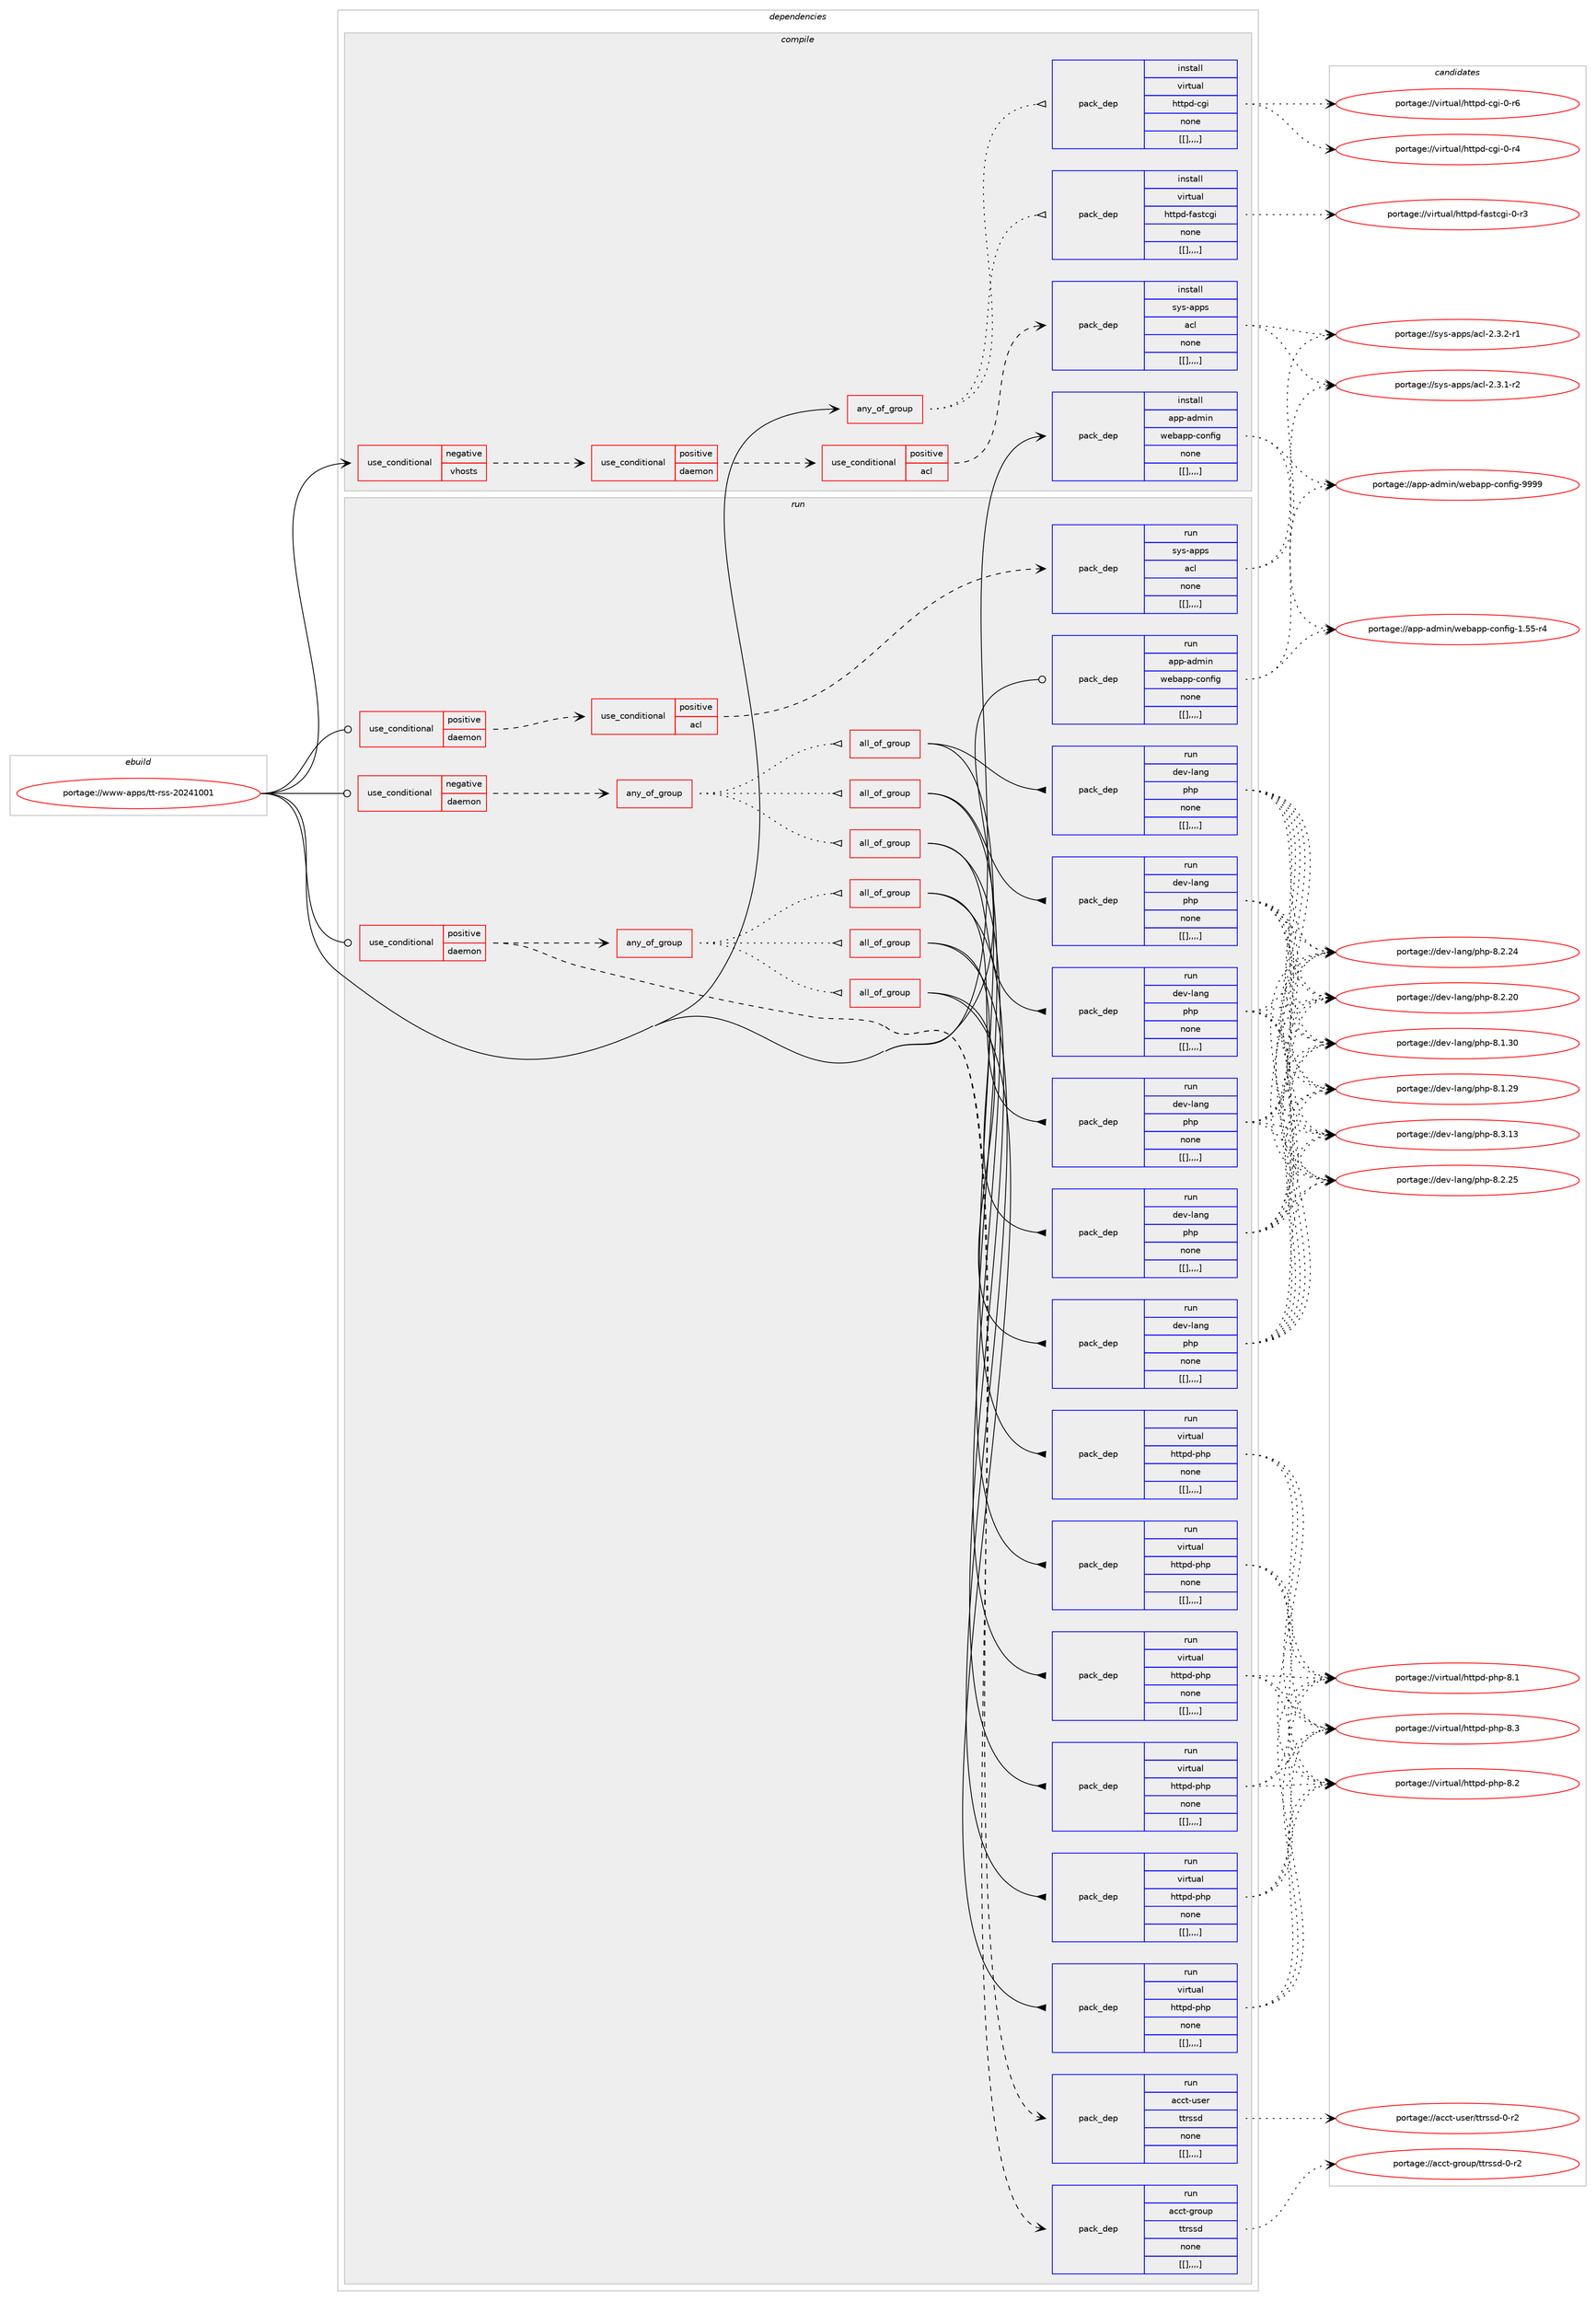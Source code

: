 digraph prolog {

# *************
# Graph options
# *************

newrank=true;
concentrate=true;
compound=true;
graph [rankdir=LR,fontname=Helvetica,fontsize=10,ranksep=1.5];#, ranksep=2.5, nodesep=0.2];
edge  [arrowhead=vee];
node  [fontname=Helvetica,fontsize=10];

# **********
# The ebuild
# **********

subgraph cluster_leftcol {
color=gray;
label=<<i>ebuild</i>>;
id [label="portage://www-apps/tt-rss-20241001", color=red, width=4, href="../www-apps/tt-rss-20241001.svg"];
}

# ****************
# The dependencies
# ****************

subgraph cluster_midcol {
color=gray;
label=<<i>dependencies</i>>;
subgraph cluster_compile {
fillcolor="#eeeeee";
style=filled;
label=<<i>compile</i>>;
subgraph any3358 {
dependency471921 [label=<<TABLE BORDER="0" CELLBORDER="1" CELLSPACING="0" CELLPADDING="4"><TR><TD CELLPADDING="10">any_of_group</TD></TR></TABLE>>, shape=none, color=red];subgraph pack342024 {
dependency471922 [label=<<TABLE BORDER="0" CELLBORDER="1" CELLSPACING="0" CELLPADDING="4" WIDTH="220"><TR><TD ROWSPAN="6" CELLPADDING="30">pack_dep</TD></TR><TR><TD WIDTH="110">install</TD></TR><TR><TD>virtual</TD></TR><TR><TD>httpd-cgi</TD></TR><TR><TD>none</TD></TR><TR><TD>[[],,,,]</TD></TR></TABLE>>, shape=none, color=blue];
}
dependency471921:e -> dependency471922:w [weight=20,style="dotted",arrowhead="oinv"];
subgraph pack342037 {
dependency471942 [label=<<TABLE BORDER="0" CELLBORDER="1" CELLSPACING="0" CELLPADDING="4" WIDTH="220"><TR><TD ROWSPAN="6" CELLPADDING="30">pack_dep</TD></TR><TR><TD WIDTH="110">install</TD></TR><TR><TD>virtual</TD></TR><TR><TD>httpd-fastcgi</TD></TR><TR><TD>none</TD></TR><TR><TD>[[],,,,]</TD></TR></TABLE>>, shape=none, color=blue];
}
dependency471921:e -> dependency471942:w [weight=20,style="dotted",arrowhead="oinv"];
}
id:e -> dependency471921:w [weight=20,style="solid",arrowhead="vee"];
subgraph cond126367 {
dependency472090 [label=<<TABLE BORDER="0" CELLBORDER="1" CELLSPACING="0" CELLPADDING="4"><TR><TD ROWSPAN="3" CELLPADDING="10">use_conditional</TD></TR><TR><TD>negative</TD></TR><TR><TD>vhosts</TD></TR></TABLE>>, shape=none, color=red];
subgraph cond126373 {
dependency472094 [label=<<TABLE BORDER="0" CELLBORDER="1" CELLSPACING="0" CELLPADDING="4"><TR><TD ROWSPAN="3" CELLPADDING="10">use_conditional</TD></TR><TR><TD>positive</TD></TR><TR><TD>daemon</TD></TR></TABLE>>, shape=none, color=red];
subgraph cond126405 {
dependency472226 [label=<<TABLE BORDER="0" CELLBORDER="1" CELLSPACING="0" CELLPADDING="4"><TR><TD ROWSPAN="3" CELLPADDING="10">use_conditional</TD></TR><TR><TD>positive</TD></TR><TR><TD>acl</TD></TR></TABLE>>, shape=none, color=red];
subgraph pack342249 {
dependency472228 [label=<<TABLE BORDER="0" CELLBORDER="1" CELLSPACING="0" CELLPADDING="4" WIDTH="220"><TR><TD ROWSPAN="6" CELLPADDING="30">pack_dep</TD></TR><TR><TD WIDTH="110">install</TD></TR><TR><TD>sys-apps</TD></TR><TR><TD>acl</TD></TR><TR><TD>none</TD></TR><TR><TD>[[],,,,]</TD></TR></TABLE>>, shape=none, color=blue];
}
dependency472226:e -> dependency472228:w [weight=20,style="dashed",arrowhead="vee"];
}
dependency472094:e -> dependency472226:w [weight=20,style="dashed",arrowhead="vee"];
}
dependency472090:e -> dependency472094:w [weight=20,style="dashed",arrowhead="vee"];
}
id:e -> dependency472090:w [weight=20,style="solid",arrowhead="vee"];
subgraph pack342265 {
dependency472292 [label=<<TABLE BORDER="0" CELLBORDER="1" CELLSPACING="0" CELLPADDING="4" WIDTH="220"><TR><TD ROWSPAN="6" CELLPADDING="30">pack_dep</TD></TR><TR><TD WIDTH="110">install</TD></TR><TR><TD>app-admin</TD></TR><TR><TD>webapp-config</TD></TR><TR><TD>none</TD></TR><TR><TD>[[],,,,]</TD></TR></TABLE>>, shape=none, color=blue];
}
id:e -> dependency472292:w [weight=20,style="solid",arrowhead="vee"];
}
subgraph cluster_compileandrun {
fillcolor="#eeeeee";
style=filled;
label=<<i>compile and run</i>>;
}
subgraph cluster_run {
fillcolor="#eeeeee";
style=filled;
label=<<i>run</i>>;
subgraph cond126430 {
dependency472318 [label=<<TABLE BORDER="0" CELLBORDER="1" CELLSPACING="0" CELLPADDING="4"><TR><TD ROWSPAN="3" CELLPADDING="10">use_conditional</TD></TR><TR><TD>negative</TD></TR><TR><TD>daemon</TD></TR></TABLE>>, shape=none, color=red];
subgraph any3370 {
dependency472359 [label=<<TABLE BORDER="0" CELLBORDER="1" CELLSPACING="0" CELLPADDING="4"><TR><TD CELLPADDING="10">any_of_group</TD></TR></TABLE>>, shape=none, color=red];subgraph all225 {
dependency472486 [label=<<TABLE BORDER="0" CELLBORDER="1" CELLSPACING="0" CELLPADDING="4"><TR><TD CELLPADDING="10">all_of_group</TD></TR></TABLE>>, shape=none, color=red];subgraph pack342447 {
dependency472507 [label=<<TABLE BORDER="0" CELLBORDER="1" CELLSPACING="0" CELLPADDING="4" WIDTH="220"><TR><TD ROWSPAN="6" CELLPADDING="30">pack_dep</TD></TR><TR><TD WIDTH="110">run</TD></TR><TR><TD>virtual</TD></TR><TR><TD>httpd-php</TD></TR><TR><TD>none</TD></TR><TR><TD>[[],,,,]</TD></TR></TABLE>>, shape=none, color=blue];
}
dependency472486:e -> dependency472507:w [weight=20,style="solid",arrowhead="inv"];
subgraph pack342462 {
dependency472547 [label=<<TABLE BORDER="0" CELLBORDER="1" CELLSPACING="0" CELLPADDING="4" WIDTH="220"><TR><TD ROWSPAN="6" CELLPADDING="30">pack_dep</TD></TR><TR><TD WIDTH="110">run</TD></TR><TR><TD>dev-lang</TD></TR><TR><TD>php</TD></TR><TR><TD>none</TD></TR><TR><TD>[[],,,,]</TD></TR></TABLE>>, shape=none, color=blue];
}
dependency472486:e -> dependency472547:w [weight=20,style="solid",arrowhead="inv"];
}
dependency472359:e -> dependency472486:w [weight=20,style="dotted",arrowhead="oinv"];
subgraph all228 {
dependency472568 [label=<<TABLE BORDER="0" CELLBORDER="1" CELLSPACING="0" CELLPADDING="4"><TR><TD CELLPADDING="10">all_of_group</TD></TR></TABLE>>, shape=none, color=red];subgraph pack342516 {
dependency472606 [label=<<TABLE BORDER="0" CELLBORDER="1" CELLSPACING="0" CELLPADDING="4" WIDTH="220"><TR><TD ROWSPAN="6" CELLPADDING="30">pack_dep</TD></TR><TR><TD WIDTH="110">run</TD></TR><TR><TD>virtual</TD></TR><TR><TD>httpd-php</TD></TR><TR><TD>none</TD></TR><TR><TD>[[],,,,]</TD></TR></TABLE>>, shape=none, color=blue];
}
dependency472568:e -> dependency472606:w [weight=20,style="solid",arrowhead="inv"];
subgraph pack342534 {
dependency472664 [label=<<TABLE BORDER="0" CELLBORDER="1" CELLSPACING="0" CELLPADDING="4" WIDTH="220"><TR><TD ROWSPAN="6" CELLPADDING="30">pack_dep</TD></TR><TR><TD WIDTH="110">run</TD></TR><TR><TD>dev-lang</TD></TR><TR><TD>php</TD></TR><TR><TD>none</TD></TR><TR><TD>[[],,,,]</TD></TR></TABLE>>, shape=none, color=blue];
}
dependency472568:e -> dependency472664:w [weight=20,style="solid",arrowhead="inv"];
}
dependency472359:e -> dependency472568:w [weight=20,style="dotted",arrowhead="oinv"];
subgraph all229 {
dependency472714 [label=<<TABLE BORDER="0" CELLBORDER="1" CELLSPACING="0" CELLPADDING="4"><TR><TD CELLPADDING="10">all_of_group</TD></TR></TABLE>>, shape=none, color=red];subgraph pack342597 {
dependency472738 [label=<<TABLE BORDER="0" CELLBORDER="1" CELLSPACING="0" CELLPADDING="4" WIDTH="220"><TR><TD ROWSPAN="6" CELLPADDING="30">pack_dep</TD></TR><TR><TD WIDTH="110">run</TD></TR><TR><TD>virtual</TD></TR><TR><TD>httpd-php</TD></TR><TR><TD>none</TD></TR><TR><TD>[[],,,,]</TD></TR></TABLE>>, shape=none, color=blue];
}
dependency472714:e -> dependency472738:w [weight=20,style="solid",arrowhead="inv"];
subgraph pack342622 {
dependency472789 [label=<<TABLE BORDER="0" CELLBORDER="1" CELLSPACING="0" CELLPADDING="4" WIDTH="220"><TR><TD ROWSPAN="6" CELLPADDING="30">pack_dep</TD></TR><TR><TD WIDTH="110">run</TD></TR><TR><TD>dev-lang</TD></TR><TR><TD>php</TD></TR><TR><TD>none</TD></TR><TR><TD>[[],,,,]</TD></TR></TABLE>>, shape=none, color=blue];
}
dependency472714:e -> dependency472789:w [weight=20,style="solid",arrowhead="inv"];
}
dependency472359:e -> dependency472714:w [weight=20,style="dotted",arrowhead="oinv"];
}
dependency472318:e -> dependency472359:w [weight=20,style="dashed",arrowhead="vee"];
}
id:e -> dependency472318:w [weight=20,style="solid",arrowhead="odot"];
subgraph cond126561 {
dependency472815 [label=<<TABLE BORDER="0" CELLBORDER="1" CELLSPACING="0" CELLPADDING="4"><TR><TD ROWSPAN="3" CELLPADDING="10">use_conditional</TD></TR><TR><TD>positive</TD></TR><TR><TD>daemon</TD></TR></TABLE>>, shape=none, color=red];
subgraph cond126580 {
dependency472889 [label=<<TABLE BORDER="0" CELLBORDER="1" CELLSPACING="0" CELLPADDING="4"><TR><TD ROWSPAN="3" CELLPADDING="10">use_conditional</TD></TR><TR><TD>positive</TD></TR><TR><TD>acl</TD></TR></TABLE>>, shape=none, color=red];
subgraph pack342723 {
dependency472892 [label=<<TABLE BORDER="0" CELLBORDER="1" CELLSPACING="0" CELLPADDING="4" WIDTH="220"><TR><TD ROWSPAN="6" CELLPADDING="30">pack_dep</TD></TR><TR><TD WIDTH="110">run</TD></TR><TR><TD>sys-apps</TD></TR><TR><TD>acl</TD></TR><TR><TD>none</TD></TR><TR><TD>[[],,,,]</TD></TR></TABLE>>, shape=none, color=blue];
}
dependency472889:e -> dependency472892:w [weight=20,style="dashed",arrowhead="vee"];
}
dependency472815:e -> dependency472889:w [weight=20,style="dashed",arrowhead="vee"];
}
id:e -> dependency472815:w [weight=20,style="solid",arrowhead="odot"];
subgraph cond126597 {
dependency472949 [label=<<TABLE BORDER="0" CELLBORDER="1" CELLSPACING="0" CELLPADDING="4"><TR><TD ROWSPAN="3" CELLPADDING="10">use_conditional</TD></TR><TR><TD>positive</TD></TR><TR><TD>daemon</TD></TR></TABLE>>, shape=none, color=red];
subgraph pack342782 {
dependency472998 [label=<<TABLE BORDER="0" CELLBORDER="1" CELLSPACING="0" CELLPADDING="4" WIDTH="220"><TR><TD ROWSPAN="6" CELLPADDING="30">pack_dep</TD></TR><TR><TD WIDTH="110">run</TD></TR><TR><TD>acct-user</TD></TR><TR><TD>ttrssd</TD></TR><TR><TD>none</TD></TR><TR><TD>[[],,,,]</TD></TR></TABLE>>, shape=none, color=blue];
}
dependency472949:e -> dependency472998:w [weight=20,style="dashed",arrowhead="vee"];
subgraph pack342787 {
dependency473048 [label=<<TABLE BORDER="0" CELLBORDER="1" CELLSPACING="0" CELLPADDING="4" WIDTH="220"><TR><TD ROWSPAN="6" CELLPADDING="30">pack_dep</TD></TR><TR><TD WIDTH="110">run</TD></TR><TR><TD>acct-group</TD></TR><TR><TD>ttrssd</TD></TR><TR><TD>none</TD></TR><TR><TD>[[],,,,]</TD></TR></TABLE>>, shape=none, color=blue];
}
dependency472949:e -> dependency473048:w [weight=20,style="dashed",arrowhead="vee"];
subgraph any3381 {
dependency473073 [label=<<TABLE BORDER="0" CELLBORDER="1" CELLSPACING="0" CELLPADDING="4"><TR><TD CELLPADDING="10">any_of_group</TD></TR></TABLE>>, shape=none, color=red];subgraph all232 {
dependency473123 [label=<<TABLE BORDER="0" CELLBORDER="1" CELLSPACING="0" CELLPADDING="4"><TR><TD CELLPADDING="10">all_of_group</TD></TR></TABLE>>, shape=none, color=red];subgraph pack342875 {
dependency473125 [label=<<TABLE BORDER="0" CELLBORDER="1" CELLSPACING="0" CELLPADDING="4" WIDTH="220"><TR><TD ROWSPAN="6" CELLPADDING="30">pack_dep</TD></TR><TR><TD WIDTH="110">run</TD></TR><TR><TD>virtual</TD></TR><TR><TD>httpd-php</TD></TR><TR><TD>none</TD></TR><TR><TD>[[],,,,]</TD></TR></TABLE>>, shape=none, color=blue];
}
dependency473123:e -> dependency473125:w [weight=20,style="solid",arrowhead="inv"];
subgraph pack342909 {
dependency473173 [label=<<TABLE BORDER="0" CELLBORDER="1" CELLSPACING="0" CELLPADDING="4" WIDTH="220"><TR><TD ROWSPAN="6" CELLPADDING="30">pack_dep</TD></TR><TR><TD WIDTH="110">run</TD></TR><TR><TD>dev-lang</TD></TR><TR><TD>php</TD></TR><TR><TD>none</TD></TR><TR><TD>[[],,,,]</TD></TR></TABLE>>, shape=none, color=blue];
}
dependency473123:e -> dependency473173:w [weight=20,style="solid",arrowhead="inv"];
}
dependency473073:e -> dependency473123:w [weight=20,style="dotted",arrowhead="oinv"];
subgraph all233 {
dependency473200 [label=<<TABLE BORDER="0" CELLBORDER="1" CELLSPACING="0" CELLPADDING="4"><TR><TD CELLPADDING="10">all_of_group</TD></TR></TABLE>>, shape=none, color=red];subgraph pack342944 {
dependency473245 [label=<<TABLE BORDER="0" CELLBORDER="1" CELLSPACING="0" CELLPADDING="4" WIDTH="220"><TR><TD ROWSPAN="6" CELLPADDING="30">pack_dep</TD></TR><TR><TD WIDTH="110">run</TD></TR><TR><TD>virtual</TD></TR><TR><TD>httpd-php</TD></TR><TR><TD>none</TD></TR><TR><TD>[[],,,,]</TD></TR></TABLE>>, shape=none, color=blue];
}
dependency473200:e -> dependency473245:w [weight=20,style="solid",arrowhead="inv"];
subgraph pack343004 {
dependency473320 [label=<<TABLE BORDER="0" CELLBORDER="1" CELLSPACING="0" CELLPADDING="4" WIDTH="220"><TR><TD ROWSPAN="6" CELLPADDING="30">pack_dep</TD></TR><TR><TD WIDTH="110">run</TD></TR><TR><TD>dev-lang</TD></TR><TR><TD>php</TD></TR><TR><TD>none</TD></TR><TR><TD>[[],,,,]</TD></TR></TABLE>>, shape=none, color=blue];
}
dependency473200:e -> dependency473320:w [weight=20,style="solid",arrowhead="inv"];
}
dependency473073:e -> dependency473200:w [weight=20,style="dotted",arrowhead="oinv"];
subgraph all236 {
dependency473414 [label=<<TABLE BORDER="0" CELLBORDER="1" CELLSPACING="0" CELLPADDING="4"><TR><TD CELLPADDING="10">all_of_group</TD></TR></TABLE>>, shape=none, color=red];subgraph pack343072 {
dependency473458 [label=<<TABLE BORDER="0" CELLBORDER="1" CELLSPACING="0" CELLPADDING="4" WIDTH="220"><TR><TD ROWSPAN="6" CELLPADDING="30">pack_dep</TD></TR><TR><TD WIDTH="110">run</TD></TR><TR><TD>virtual</TD></TR><TR><TD>httpd-php</TD></TR><TR><TD>none</TD></TR><TR><TD>[[],,,,]</TD></TR></TABLE>>, shape=none, color=blue];
}
dependency473414:e -> dependency473458:w [weight=20,style="solid",arrowhead="inv"];
subgraph pack343119 {
dependency473528 [label=<<TABLE BORDER="0" CELLBORDER="1" CELLSPACING="0" CELLPADDING="4" WIDTH="220"><TR><TD ROWSPAN="6" CELLPADDING="30">pack_dep</TD></TR><TR><TD WIDTH="110">run</TD></TR><TR><TD>dev-lang</TD></TR><TR><TD>php</TD></TR><TR><TD>none</TD></TR><TR><TD>[[],,,,]</TD></TR></TABLE>>, shape=none, color=blue];
}
dependency473414:e -> dependency473528:w [weight=20,style="solid",arrowhead="inv"];
}
dependency473073:e -> dependency473414:w [weight=20,style="dotted",arrowhead="oinv"];
}
dependency472949:e -> dependency473073:w [weight=20,style="dashed",arrowhead="vee"];
}
id:e -> dependency472949:w [weight=20,style="solid",arrowhead="odot"];
subgraph pack343161 {
dependency473594 [label=<<TABLE BORDER="0" CELLBORDER="1" CELLSPACING="0" CELLPADDING="4" WIDTH="220"><TR><TD ROWSPAN="6" CELLPADDING="30">pack_dep</TD></TR><TR><TD WIDTH="110">run</TD></TR><TR><TD>app-admin</TD></TR><TR><TD>webapp-config</TD></TR><TR><TD>none</TD></TR><TR><TD>[[],,,,]</TD></TR></TABLE>>, shape=none, color=blue];
}
id:e -> dependency473594:w [weight=20,style="solid",arrowhead="odot"];
}
}

# **************
# The candidates
# **************

subgraph cluster_choices {
rank=same;
color=gray;
label=<<i>candidates</i>>;

subgraph choice342252 {
color=black;
nodesep=1;
choice1181051141161179710847104116116112100459910310545484511454 [label="portage://virtual/httpd-cgi-0-r6", color=red, width=4,href="../virtual/httpd-cgi-0-r6.svg"];
choice1181051141161179710847104116116112100459910310545484511452 [label="portage://virtual/httpd-cgi-0-r4", color=red, width=4,href="../virtual/httpd-cgi-0-r4.svg"];
dependency471922:e -> choice1181051141161179710847104116116112100459910310545484511454:w [style=dotted,weight="100"];
dependency471922:e -> choice1181051141161179710847104116116112100459910310545484511452:w [style=dotted,weight="100"];
}
subgraph choice342262 {
color=black;
nodesep=1;
choice118105114116117971084710411611611210045102971151169910310545484511451 [label="portage://virtual/httpd-fastcgi-0-r3", color=red, width=4,href="../virtual/httpd-fastcgi-0-r3.svg"];
dependency471942:e -> choice118105114116117971084710411611611210045102971151169910310545484511451:w [style=dotted,weight="100"];
}
subgraph choice342265 {
color=black;
nodesep=1;
choice11512111545971121121154797991084550465146504511449 [label="portage://sys-apps/acl-2.3.2-r1", color=red, width=4,href="../sys-apps/acl-2.3.2-r1.svg"];
choice11512111545971121121154797991084550465146494511450 [label="portage://sys-apps/acl-2.3.1-r2", color=red, width=4,href="../sys-apps/acl-2.3.1-r2.svg"];
dependency472228:e -> choice11512111545971121121154797991084550465146504511449:w [style=dotted,weight="100"];
dependency472228:e -> choice11512111545971121121154797991084550465146494511450:w [style=dotted,weight="100"];
}
subgraph choice342268 {
color=black;
nodesep=1;
choice97112112459710010910511047119101989711211245991111101021051034557575757 [label="portage://app-admin/webapp-config-9999", color=red, width=4,href="../app-admin/webapp-config-9999.svg"];
choice971121124597100109105110471191019897112112459911111010210510345494653534511452 [label="portage://app-admin/webapp-config-1.55-r4", color=red, width=4,href="../app-admin/webapp-config-1.55-r4.svg"];
dependency472292:e -> choice97112112459710010910511047119101989711211245991111101021051034557575757:w [style=dotted,weight="100"];
dependency472292:e -> choice971121124597100109105110471191019897112112459911111010210510345494653534511452:w [style=dotted,weight="100"];
}
subgraph choice342272 {
color=black;
nodesep=1;
choice11810511411611797108471041161161121004511210411245564651 [label="portage://virtual/httpd-php-8.3", color=red, width=4,href="../virtual/httpd-php-8.3.svg"];
choice11810511411611797108471041161161121004511210411245564650 [label="portage://virtual/httpd-php-8.2", color=red, width=4,href="../virtual/httpd-php-8.2.svg"];
choice11810511411611797108471041161161121004511210411245564649 [label="portage://virtual/httpd-php-8.1", color=red, width=4,href="../virtual/httpd-php-8.1.svg"];
dependency472507:e -> choice11810511411611797108471041161161121004511210411245564651:w [style=dotted,weight="100"];
dependency472507:e -> choice11810511411611797108471041161161121004511210411245564650:w [style=dotted,weight="100"];
dependency472507:e -> choice11810511411611797108471041161161121004511210411245564649:w [style=dotted,weight="100"];
}
subgraph choice342284 {
color=black;
nodesep=1;
choice10010111845108971101034711210411245564651464951 [label="portage://dev-lang/php-8.3.13", color=red, width=4,href="../dev-lang/php-8.3.13.svg"];
choice10010111845108971101034711210411245564650465053 [label="portage://dev-lang/php-8.2.25", color=red, width=4,href="../dev-lang/php-8.2.25.svg"];
choice10010111845108971101034711210411245564650465052 [label="portage://dev-lang/php-8.2.24", color=red, width=4,href="../dev-lang/php-8.2.24.svg"];
choice10010111845108971101034711210411245564650465048 [label="portage://dev-lang/php-8.2.20", color=red, width=4,href="../dev-lang/php-8.2.20.svg"];
choice10010111845108971101034711210411245564649465148 [label="portage://dev-lang/php-8.1.30", color=red, width=4,href="../dev-lang/php-8.1.30.svg"];
choice10010111845108971101034711210411245564649465057 [label="portage://dev-lang/php-8.1.29", color=red, width=4,href="../dev-lang/php-8.1.29.svg"];
dependency472547:e -> choice10010111845108971101034711210411245564651464951:w [style=dotted,weight="100"];
dependency472547:e -> choice10010111845108971101034711210411245564650465053:w [style=dotted,weight="100"];
dependency472547:e -> choice10010111845108971101034711210411245564650465052:w [style=dotted,weight="100"];
dependency472547:e -> choice10010111845108971101034711210411245564650465048:w [style=dotted,weight="100"];
dependency472547:e -> choice10010111845108971101034711210411245564649465148:w [style=dotted,weight="100"];
dependency472547:e -> choice10010111845108971101034711210411245564649465057:w [style=dotted,weight="100"];
}
subgraph choice342312 {
color=black;
nodesep=1;
choice11810511411611797108471041161161121004511210411245564651 [label="portage://virtual/httpd-php-8.3", color=red, width=4,href="../virtual/httpd-php-8.3.svg"];
choice11810511411611797108471041161161121004511210411245564650 [label="portage://virtual/httpd-php-8.2", color=red, width=4,href="../virtual/httpd-php-8.2.svg"];
choice11810511411611797108471041161161121004511210411245564649 [label="portage://virtual/httpd-php-8.1", color=red, width=4,href="../virtual/httpd-php-8.1.svg"];
dependency472606:e -> choice11810511411611797108471041161161121004511210411245564651:w [style=dotted,weight="100"];
dependency472606:e -> choice11810511411611797108471041161161121004511210411245564650:w [style=dotted,weight="100"];
dependency472606:e -> choice11810511411611797108471041161161121004511210411245564649:w [style=dotted,weight="100"];
}
subgraph choice342313 {
color=black;
nodesep=1;
choice10010111845108971101034711210411245564651464951 [label="portage://dev-lang/php-8.3.13", color=red, width=4,href="../dev-lang/php-8.3.13.svg"];
choice10010111845108971101034711210411245564650465053 [label="portage://dev-lang/php-8.2.25", color=red, width=4,href="../dev-lang/php-8.2.25.svg"];
choice10010111845108971101034711210411245564650465052 [label="portage://dev-lang/php-8.2.24", color=red, width=4,href="../dev-lang/php-8.2.24.svg"];
choice10010111845108971101034711210411245564650465048 [label="portage://dev-lang/php-8.2.20", color=red, width=4,href="../dev-lang/php-8.2.20.svg"];
choice10010111845108971101034711210411245564649465148 [label="portage://dev-lang/php-8.1.30", color=red, width=4,href="../dev-lang/php-8.1.30.svg"];
choice10010111845108971101034711210411245564649465057 [label="portage://dev-lang/php-8.1.29", color=red, width=4,href="../dev-lang/php-8.1.29.svg"];
dependency472664:e -> choice10010111845108971101034711210411245564651464951:w [style=dotted,weight="100"];
dependency472664:e -> choice10010111845108971101034711210411245564650465053:w [style=dotted,weight="100"];
dependency472664:e -> choice10010111845108971101034711210411245564650465052:w [style=dotted,weight="100"];
dependency472664:e -> choice10010111845108971101034711210411245564650465048:w [style=dotted,weight="100"];
dependency472664:e -> choice10010111845108971101034711210411245564649465148:w [style=dotted,weight="100"];
dependency472664:e -> choice10010111845108971101034711210411245564649465057:w [style=dotted,weight="100"];
}
subgraph choice342318 {
color=black;
nodesep=1;
choice11810511411611797108471041161161121004511210411245564651 [label="portage://virtual/httpd-php-8.3", color=red, width=4,href="../virtual/httpd-php-8.3.svg"];
choice11810511411611797108471041161161121004511210411245564650 [label="portage://virtual/httpd-php-8.2", color=red, width=4,href="../virtual/httpd-php-8.2.svg"];
choice11810511411611797108471041161161121004511210411245564649 [label="portage://virtual/httpd-php-8.1", color=red, width=4,href="../virtual/httpd-php-8.1.svg"];
dependency472738:e -> choice11810511411611797108471041161161121004511210411245564651:w [style=dotted,weight="100"];
dependency472738:e -> choice11810511411611797108471041161161121004511210411245564650:w [style=dotted,weight="100"];
dependency472738:e -> choice11810511411611797108471041161161121004511210411245564649:w [style=dotted,weight="100"];
}
subgraph choice342319 {
color=black;
nodesep=1;
choice10010111845108971101034711210411245564651464951 [label="portage://dev-lang/php-8.3.13", color=red, width=4,href="../dev-lang/php-8.3.13.svg"];
choice10010111845108971101034711210411245564650465053 [label="portage://dev-lang/php-8.2.25", color=red, width=4,href="../dev-lang/php-8.2.25.svg"];
choice10010111845108971101034711210411245564650465052 [label="portage://dev-lang/php-8.2.24", color=red, width=4,href="../dev-lang/php-8.2.24.svg"];
choice10010111845108971101034711210411245564650465048 [label="portage://dev-lang/php-8.2.20", color=red, width=4,href="../dev-lang/php-8.2.20.svg"];
choice10010111845108971101034711210411245564649465148 [label="portage://dev-lang/php-8.1.30", color=red, width=4,href="../dev-lang/php-8.1.30.svg"];
choice10010111845108971101034711210411245564649465057 [label="portage://dev-lang/php-8.1.29", color=red, width=4,href="../dev-lang/php-8.1.29.svg"];
dependency472789:e -> choice10010111845108971101034711210411245564651464951:w [style=dotted,weight="100"];
dependency472789:e -> choice10010111845108971101034711210411245564650465053:w [style=dotted,weight="100"];
dependency472789:e -> choice10010111845108971101034711210411245564650465052:w [style=dotted,weight="100"];
dependency472789:e -> choice10010111845108971101034711210411245564650465048:w [style=dotted,weight="100"];
dependency472789:e -> choice10010111845108971101034711210411245564649465148:w [style=dotted,weight="100"];
dependency472789:e -> choice10010111845108971101034711210411245564649465057:w [style=dotted,weight="100"];
}
subgraph choice342320 {
color=black;
nodesep=1;
choice11512111545971121121154797991084550465146504511449 [label="portage://sys-apps/acl-2.3.2-r1", color=red, width=4,href="../sys-apps/acl-2.3.2-r1.svg"];
choice11512111545971121121154797991084550465146494511450 [label="portage://sys-apps/acl-2.3.1-r2", color=red, width=4,href="../sys-apps/acl-2.3.1-r2.svg"];
dependency472892:e -> choice11512111545971121121154797991084550465146504511449:w [style=dotted,weight="100"];
dependency472892:e -> choice11512111545971121121154797991084550465146494511450:w [style=dotted,weight="100"];
}
subgraph choice342323 {
color=black;
nodesep=1;
choice979999116451171151011144711611611411511510045484511450 [label="portage://acct-user/ttrssd-0-r2", color=red, width=4,href="../acct-user/ttrssd-0-r2.svg"];
dependency472998:e -> choice979999116451171151011144711611611411511510045484511450:w [style=dotted,weight="100"];
}
subgraph choice342357 {
color=black;
nodesep=1;
choice979999116451031141111171124711611611411511510045484511450 [label="portage://acct-group/ttrssd-0-r2", color=red, width=4,href="../acct-group/ttrssd-0-r2.svg"];
dependency473048:e -> choice979999116451031141111171124711611611411511510045484511450:w [style=dotted,weight="100"];
}
subgraph choice342362 {
color=black;
nodesep=1;
choice11810511411611797108471041161161121004511210411245564651 [label="portage://virtual/httpd-php-8.3", color=red, width=4,href="../virtual/httpd-php-8.3.svg"];
choice11810511411611797108471041161161121004511210411245564650 [label="portage://virtual/httpd-php-8.2", color=red, width=4,href="../virtual/httpd-php-8.2.svg"];
choice11810511411611797108471041161161121004511210411245564649 [label="portage://virtual/httpd-php-8.1", color=red, width=4,href="../virtual/httpd-php-8.1.svg"];
dependency473125:e -> choice11810511411611797108471041161161121004511210411245564651:w [style=dotted,weight="100"];
dependency473125:e -> choice11810511411611797108471041161161121004511210411245564650:w [style=dotted,weight="100"];
dependency473125:e -> choice11810511411611797108471041161161121004511210411245564649:w [style=dotted,weight="100"];
}
subgraph choice342386 {
color=black;
nodesep=1;
choice10010111845108971101034711210411245564651464951 [label="portage://dev-lang/php-8.3.13", color=red, width=4,href="../dev-lang/php-8.3.13.svg"];
choice10010111845108971101034711210411245564650465053 [label="portage://dev-lang/php-8.2.25", color=red, width=4,href="../dev-lang/php-8.2.25.svg"];
choice10010111845108971101034711210411245564650465052 [label="portage://dev-lang/php-8.2.24", color=red, width=4,href="../dev-lang/php-8.2.24.svg"];
choice10010111845108971101034711210411245564650465048 [label="portage://dev-lang/php-8.2.20", color=red, width=4,href="../dev-lang/php-8.2.20.svg"];
choice10010111845108971101034711210411245564649465148 [label="portage://dev-lang/php-8.1.30", color=red, width=4,href="../dev-lang/php-8.1.30.svg"];
choice10010111845108971101034711210411245564649465057 [label="portage://dev-lang/php-8.1.29", color=red, width=4,href="../dev-lang/php-8.1.29.svg"];
dependency473173:e -> choice10010111845108971101034711210411245564651464951:w [style=dotted,weight="100"];
dependency473173:e -> choice10010111845108971101034711210411245564650465053:w [style=dotted,weight="100"];
dependency473173:e -> choice10010111845108971101034711210411245564650465052:w [style=dotted,weight="100"];
dependency473173:e -> choice10010111845108971101034711210411245564650465048:w [style=dotted,weight="100"];
dependency473173:e -> choice10010111845108971101034711210411245564649465148:w [style=dotted,weight="100"];
dependency473173:e -> choice10010111845108971101034711210411245564649465057:w [style=dotted,weight="100"];
}
subgraph choice342413 {
color=black;
nodesep=1;
choice11810511411611797108471041161161121004511210411245564651 [label="portage://virtual/httpd-php-8.3", color=red, width=4,href="../virtual/httpd-php-8.3.svg"];
choice11810511411611797108471041161161121004511210411245564650 [label="portage://virtual/httpd-php-8.2", color=red, width=4,href="../virtual/httpd-php-8.2.svg"];
choice11810511411611797108471041161161121004511210411245564649 [label="portage://virtual/httpd-php-8.1", color=red, width=4,href="../virtual/httpd-php-8.1.svg"];
dependency473245:e -> choice11810511411611797108471041161161121004511210411245564651:w [style=dotted,weight="100"];
dependency473245:e -> choice11810511411611797108471041161161121004511210411245564650:w [style=dotted,weight="100"];
dependency473245:e -> choice11810511411611797108471041161161121004511210411245564649:w [style=dotted,weight="100"];
}
subgraph choice342426 {
color=black;
nodesep=1;
choice10010111845108971101034711210411245564651464951 [label="portage://dev-lang/php-8.3.13", color=red, width=4,href="../dev-lang/php-8.3.13.svg"];
choice10010111845108971101034711210411245564650465053 [label="portage://dev-lang/php-8.2.25", color=red, width=4,href="../dev-lang/php-8.2.25.svg"];
choice10010111845108971101034711210411245564650465052 [label="portage://dev-lang/php-8.2.24", color=red, width=4,href="../dev-lang/php-8.2.24.svg"];
choice10010111845108971101034711210411245564650465048 [label="portage://dev-lang/php-8.2.20", color=red, width=4,href="../dev-lang/php-8.2.20.svg"];
choice10010111845108971101034711210411245564649465148 [label="portage://dev-lang/php-8.1.30", color=red, width=4,href="../dev-lang/php-8.1.30.svg"];
choice10010111845108971101034711210411245564649465057 [label="portage://dev-lang/php-8.1.29", color=red, width=4,href="../dev-lang/php-8.1.29.svg"];
dependency473320:e -> choice10010111845108971101034711210411245564651464951:w [style=dotted,weight="100"];
dependency473320:e -> choice10010111845108971101034711210411245564650465053:w [style=dotted,weight="100"];
dependency473320:e -> choice10010111845108971101034711210411245564650465052:w [style=dotted,weight="100"];
dependency473320:e -> choice10010111845108971101034711210411245564650465048:w [style=dotted,weight="100"];
dependency473320:e -> choice10010111845108971101034711210411245564649465148:w [style=dotted,weight="100"];
dependency473320:e -> choice10010111845108971101034711210411245564649465057:w [style=dotted,weight="100"];
}
subgraph choice342436 {
color=black;
nodesep=1;
choice11810511411611797108471041161161121004511210411245564651 [label="portage://virtual/httpd-php-8.3", color=red, width=4,href="../virtual/httpd-php-8.3.svg"];
choice11810511411611797108471041161161121004511210411245564650 [label="portage://virtual/httpd-php-8.2", color=red, width=4,href="../virtual/httpd-php-8.2.svg"];
choice11810511411611797108471041161161121004511210411245564649 [label="portage://virtual/httpd-php-8.1", color=red, width=4,href="../virtual/httpd-php-8.1.svg"];
dependency473458:e -> choice11810511411611797108471041161161121004511210411245564651:w [style=dotted,weight="100"];
dependency473458:e -> choice11810511411611797108471041161161121004511210411245564650:w [style=dotted,weight="100"];
dependency473458:e -> choice11810511411611797108471041161161121004511210411245564649:w [style=dotted,weight="100"];
}
subgraph choice342442 {
color=black;
nodesep=1;
choice10010111845108971101034711210411245564651464951 [label="portage://dev-lang/php-8.3.13", color=red, width=4,href="../dev-lang/php-8.3.13.svg"];
choice10010111845108971101034711210411245564650465053 [label="portage://dev-lang/php-8.2.25", color=red, width=4,href="../dev-lang/php-8.2.25.svg"];
choice10010111845108971101034711210411245564650465052 [label="portage://dev-lang/php-8.2.24", color=red, width=4,href="../dev-lang/php-8.2.24.svg"];
choice10010111845108971101034711210411245564650465048 [label="portage://dev-lang/php-8.2.20", color=red, width=4,href="../dev-lang/php-8.2.20.svg"];
choice10010111845108971101034711210411245564649465148 [label="portage://dev-lang/php-8.1.30", color=red, width=4,href="../dev-lang/php-8.1.30.svg"];
choice10010111845108971101034711210411245564649465057 [label="portage://dev-lang/php-8.1.29", color=red, width=4,href="../dev-lang/php-8.1.29.svg"];
dependency473528:e -> choice10010111845108971101034711210411245564651464951:w [style=dotted,weight="100"];
dependency473528:e -> choice10010111845108971101034711210411245564650465053:w [style=dotted,weight="100"];
dependency473528:e -> choice10010111845108971101034711210411245564650465052:w [style=dotted,weight="100"];
dependency473528:e -> choice10010111845108971101034711210411245564650465048:w [style=dotted,weight="100"];
dependency473528:e -> choice10010111845108971101034711210411245564649465148:w [style=dotted,weight="100"];
dependency473528:e -> choice10010111845108971101034711210411245564649465057:w [style=dotted,weight="100"];
}
subgraph choice342455 {
color=black;
nodesep=1;
choice97112112459710010910511047119101989711211245991111101021051034557575757 [label="portage://app-admin/webapp-config-9999", color=red, width=4,href="../app-admin/webapp-config-9999.svg"];
choice971121124597100109105110471191019897112112459911111010210510345494653534511452 [label="portage://app-admin/webapp-config-1.55-r4", color=red, width=4,href="../app-admin/webapp-config-1.55-r4.svg"];
dependency473594:e -> choice97112112459710010910511047119101989711211245991111101021051034557575757:w [style=dotted,weight="100"];
dependency473594:e -> choice971121124597100109105110471191019897112112459911111010210510345494653534511452:w [style=dotted,weight="100"];
}
}

}
